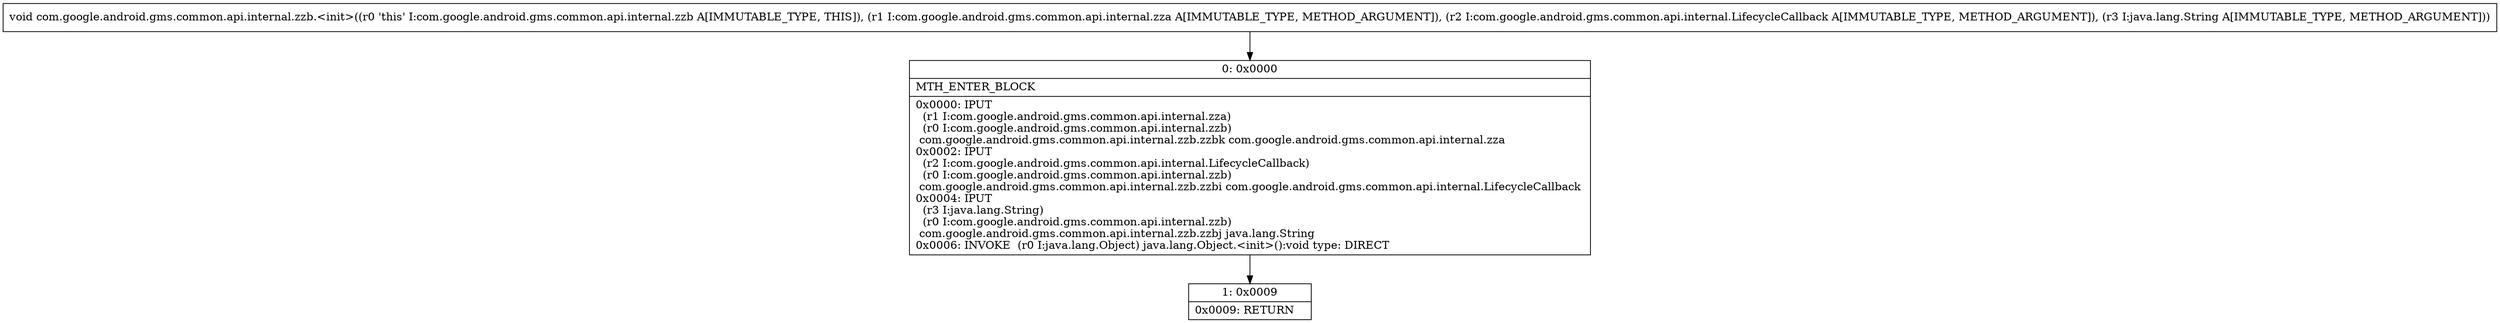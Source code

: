 digraph "CFG forcom.google.android.gms.common.api.internal.zzb.\<init\>(Lcom\/google\/android\/gms\/common\/api\/internal\/zza;Lcom\/google\/android\/gms\/common\/api\/internal\/LifecycleCallback;Ljava\/lang\/String;)V" {
Node_0 [shape=record,label="{0\:\ 0x0000|MTH_ENTER_BLOCK\l|0x0000: IPUT  \l  (r1 I:com.google.android.gms.common.api.internal.zza)\l  (r0 I:com.google.android.gms.common.api.internal.zzb)\l com.google.android.gms.common.api.internal.zzb.zzbk com.google.android.gms.common.api.internal.zza \l0x0002: IPUT  \l  (r2 I:com.google.android.gms.common.api.internal.LifecycleCallback)\l  (r0 I:com.google.android.gms.common.api.internal.zzb)\l com.google.android.gms.common.api.internal.zzb.zzbi com.google.android.gms.common.api.internal.LifecycleCallback \l0x0004: IPUT  \l  (r3 I:java.lang.String)\l  (r0 I:com.google.android.gms.common.api.internal.zzb)\l com.google.android.gms.common.api.internal.zzb.zzbj java.lang.String \l0x0006: INVOKE  (r0 I:java.lang.Object) java.lang.Object.\<init\>():void type: DIRECT \l}"];
Node_1 [shape=record,label="{1\:\ 0x0009|0x0009: RETURN   \l}"];
MethodNode[shape=record,label="{void com.google.android.gms.common.api.internal.zzb.\<init\>((r0 'this' I:com.google.android.gms.common.api.internal.zzb A[IMMUTABLE_TYPE, THIS]), (r1 I:com.google.android.gms.common.api.internal.zza A[IMMUTABLE_TYPE, METHOD_ARGUMENT]), (r2 I:com.google.android.gms.common.api.internal.LifecycleCallback A[IMMUTABLE_TYPE, METHOD_ARGUMENT]), (r3 I:java.lang.String A[IMMUTABLE_TYPE, METHOD_ARGUMENT])) }"];
MethodNode -> Node_0;
Node_0 -> Node_1;
}

